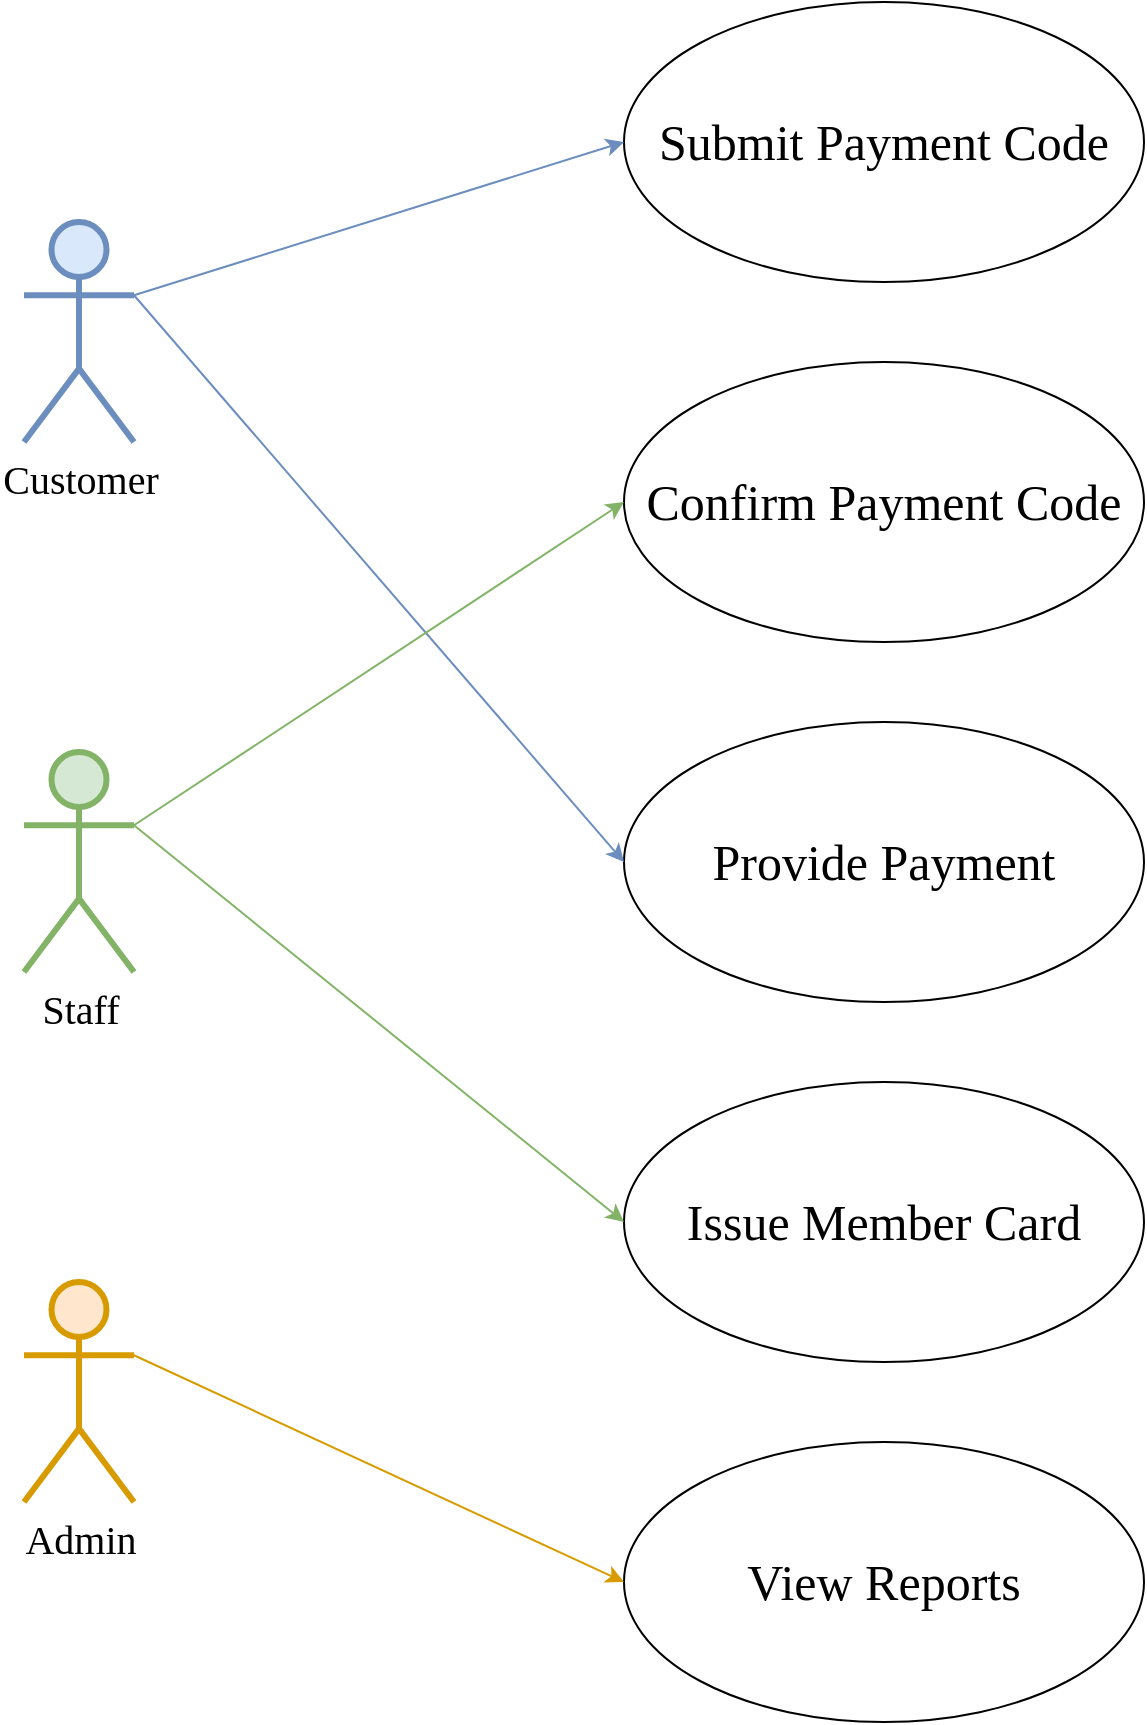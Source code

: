 <mxfile version="10.4.2" type="device"><diagram id="DSZmgdvpfBfyz62wj5Zm" name="Page-1"><mxGraphModel dx="1400" dy="957" grid="1" gridSize="10" guides="1" tooltips="1" connect="1" arrows="1" fold="1" page="1" pageScale="1" pageWidth="850" pageHeight="1100" math="0" shadow="0"><root><mxCell id="0"/><mxCell id="1" parent="0"/><mxCell id="JbwypsiaeJsLBNa4BC5s-1" value="&lt;font style=&quot;font-size: 25px&quot; face=&quot;Poppins&quot;&gt;Submit Payment Code&lt;/font&gt;" style="ellipse;whiteSpace=wrap;html=1;" vertex="1" parent="1"><mxGeometry x="500" y="110" width="260" height="140" as="geometry"/></mxCell><mxCell id="JbwypsiaeJsLBNa4BC5s-2" value="&lt;font style=&quot;font-size: 25px&quot; face=&quot;Poppins&quot;&gt;Confirm Payment Code&lt;/font&gt;" style="ellipse;whiteSpace=wrap;html=1;" vertex="1" parent="1"><mxGeometry x="500" y="290" width="260" height="140" as="geometry"/></mxCell><mxCell id="JbwypsiaeJsLBNa4BC5s-3" value="&lt;font face=&quot;Poppins&quot; style=&quot;font-size: 25px&quot;&gt;Provide Payment&lt;/font&gt;&lt;br&gt;" style="ellipse;whiteSpace=wrap;html=1;" vertex="1" parent="1"><mxGeometry x="500" y="470" width="260" height="140" as="geometry"/></mxCell><mxCell id="JbwypsiaeJsLBNa4BC5s-4" value="&lt;font style=&quot;font-size: 25px&quot; face=&quot;Poppins&quot;&gt;Issue Member Card&lt;/font&gt;" style="ellipse;whiteSpace=wrap;html=1;" vertex="1" parent="1"><mxGeometry x="500" y="650" width="260" height="140" as="geometry"/></mxCell><mxCell id="JbwypsiaeJsLBNa4BC5s-5" value="&lt;font style=&quot;font-size: 25px&quot; face=&quot;Poppins&quot;&gt;View Reports&lt;/font&gt;" style="ellipse;whiteSpace=wrap;html=1;" vertex="1" parent="1"><mxGeometry x="500" y="830" width="260" height="140" as="geometry"/></mxCell><mxCell id="JbwypsiaeJsLBNa4BC5s-8" style="rounded=0;orthogonalLoop=1;jettySize=auto;html=1;exitX=1;exitY=0.333;exitDx=0;exitDy=0;exitPerimeter=0;entryX=0;entryY=0.5;entryDx=0;entryDy=0;fillColor=#dae8fc;strokeColor=#6c8ebf;" edge="1" parent="1" source="JbwypsiaeJsLBNa4BC5s-6" target="JbwypsiaeJsLBNa4BC5s-1"><mxGeometry relative="1" as="geometry"/></mxCell><mxCell id="JbwypsiaeJsLBNa4BC5s-9" style="edgeStyle=none;rounded=0;orthogonalLoop=1;jettySize=auto;html=1;exitX=1;exitY=0.333;exitDx=0;exitDy=0;exitPerimeter=0;entryX=0;entryY=0.5;entryDx=0;entryDy=0;fillColor=#dae8fc;strokeColor=#6c8ebf;" edge="1" parent="1" source="JbwypsiaeJsLBNa4BC5s-6" target="JbwypsiaeJsLBNa4BC5s-3"><mxGeometry relative="1" as="geometry"/></mxCell><mxCell id="JbwypsiaeJsLBNa4BC5s-10" style="edgeStyle=none;rounded=0;orthogonalLoop=1;jettySize=auto;html=1;exitX=1;exitY=0.333;exitDx=0;exitDy=0;exitPerimeter=0;entryX=0;entryY=0.5;entryDx=0;entryDy=0;fillColor=#d5e8d4;strokeColor=#82b366;" edge="1" parent="1" source="JbwypsiaeJsLBNa4BC5s-13" target="JbwypsiaeJsLBNa4BC5s-2"><mxGeometry relative="1" as="geometry"/></mxCell><mxCell id="JbwypsiaeJsLBNa4BC5s-6" value="&lt;font style=&quot;font-size: 20px&quot;&gt;Customer&lt;br&gt;&lt;/font&gt;" style="shape=umlActor;verticalLabelPosition=bottom;labelBackgroundColor=#ffffff;verticalAlign=top;html=1;outlineConnect=0;fontFamily=Poppins;strokeWidth=3;fillColor=#dae8fc;strokeColor=#6c8ebf;" vertex="1" parent="1"><mxGeometry x="200" y="220" width="55" height="110" as="geometry"/></mxCell><mxCell id="JbwypsiaeJsLBNa4BC5s-12" style="edgeStyle=none;rounded=0;orthogonalLoop=1;jettySize=auto;html=1;exitX=1;exitY=0.333;exitDx=0;exitDy=0;exitPerimeter=0;entryX=0;entryY=0.5;entryDx=0;entryDy=0;fillColor=#ffe6cc;strokeColor=#d79b00;" edge="1" parent="1" source="JbwypsiaeJsLBNa4BC5s-7" target="JbwypsiaeJsLBNa4BC5s-5"><mxGeometry relative="1" as="geometry"/></mxCell><mxCell id="JbwypsiaeJsLBNa4BC5s-7" value="&lt;font style=&quot;font-size: 20px&quot;&gt;Admin&lt;/font&gt;" style="shape=umlActor;verticalLabelPosition=bottom;labelBackgroundColor=#ffffff;verticalAlign=top;html=1;outlineConnect=0;fontFamily=Poppins;strokeWidth=3;fillColor=#ffe6cc;strokeColor=#d79b00;" vertex="1" parent="1"><mxGeometry x="200" y="750" width="55" height="110" as="geometry"/></mxCell><mxCell id="JbwypsiaeJsLBNa4BC5s-14" style="edgeStyle=none;rounded=0;orthogonalLoop=1;jettySize=auto;html=1;exitX=1;exitY=0.333;exitDx=0;exitDy=0;exitPerimeter=0;entryX=0;entryY=0.5;entryDx=0;entryDy=0;strokeWidth=1;fillColor=#d5e8d4;strokeColor=#82b366;" edge="1" parent="1" source="JbwypsiaeJsLBNa4BC5s-13" target="JbwypsiaeJsLBNa4BC5s-4"><mxGeometry relative="1" as="geometry"/></mxCell><mxCell id="JbwypsiaeJsLBNa4BC5s-13" value="&lt;font style=&quot;font-size: 20px&quot;&gt;Staff&lt;/font&gt;" style="shape=umlActor;verticalLabelPosition=bottom;labelBackgroundColor=#ffffff;verticalAlign=top;html=1;outlineConnect=0;fontFamily=Poppins;strokeWidth=3;fillColor=#d5e8d4;strokeColor=#82b366;" vertex="1" parent="1"><mxGeometry x="200" y="485" width="55" height="110" as="geometry"/></mxCell></root></mxGraphModel></diagram></mxfile>